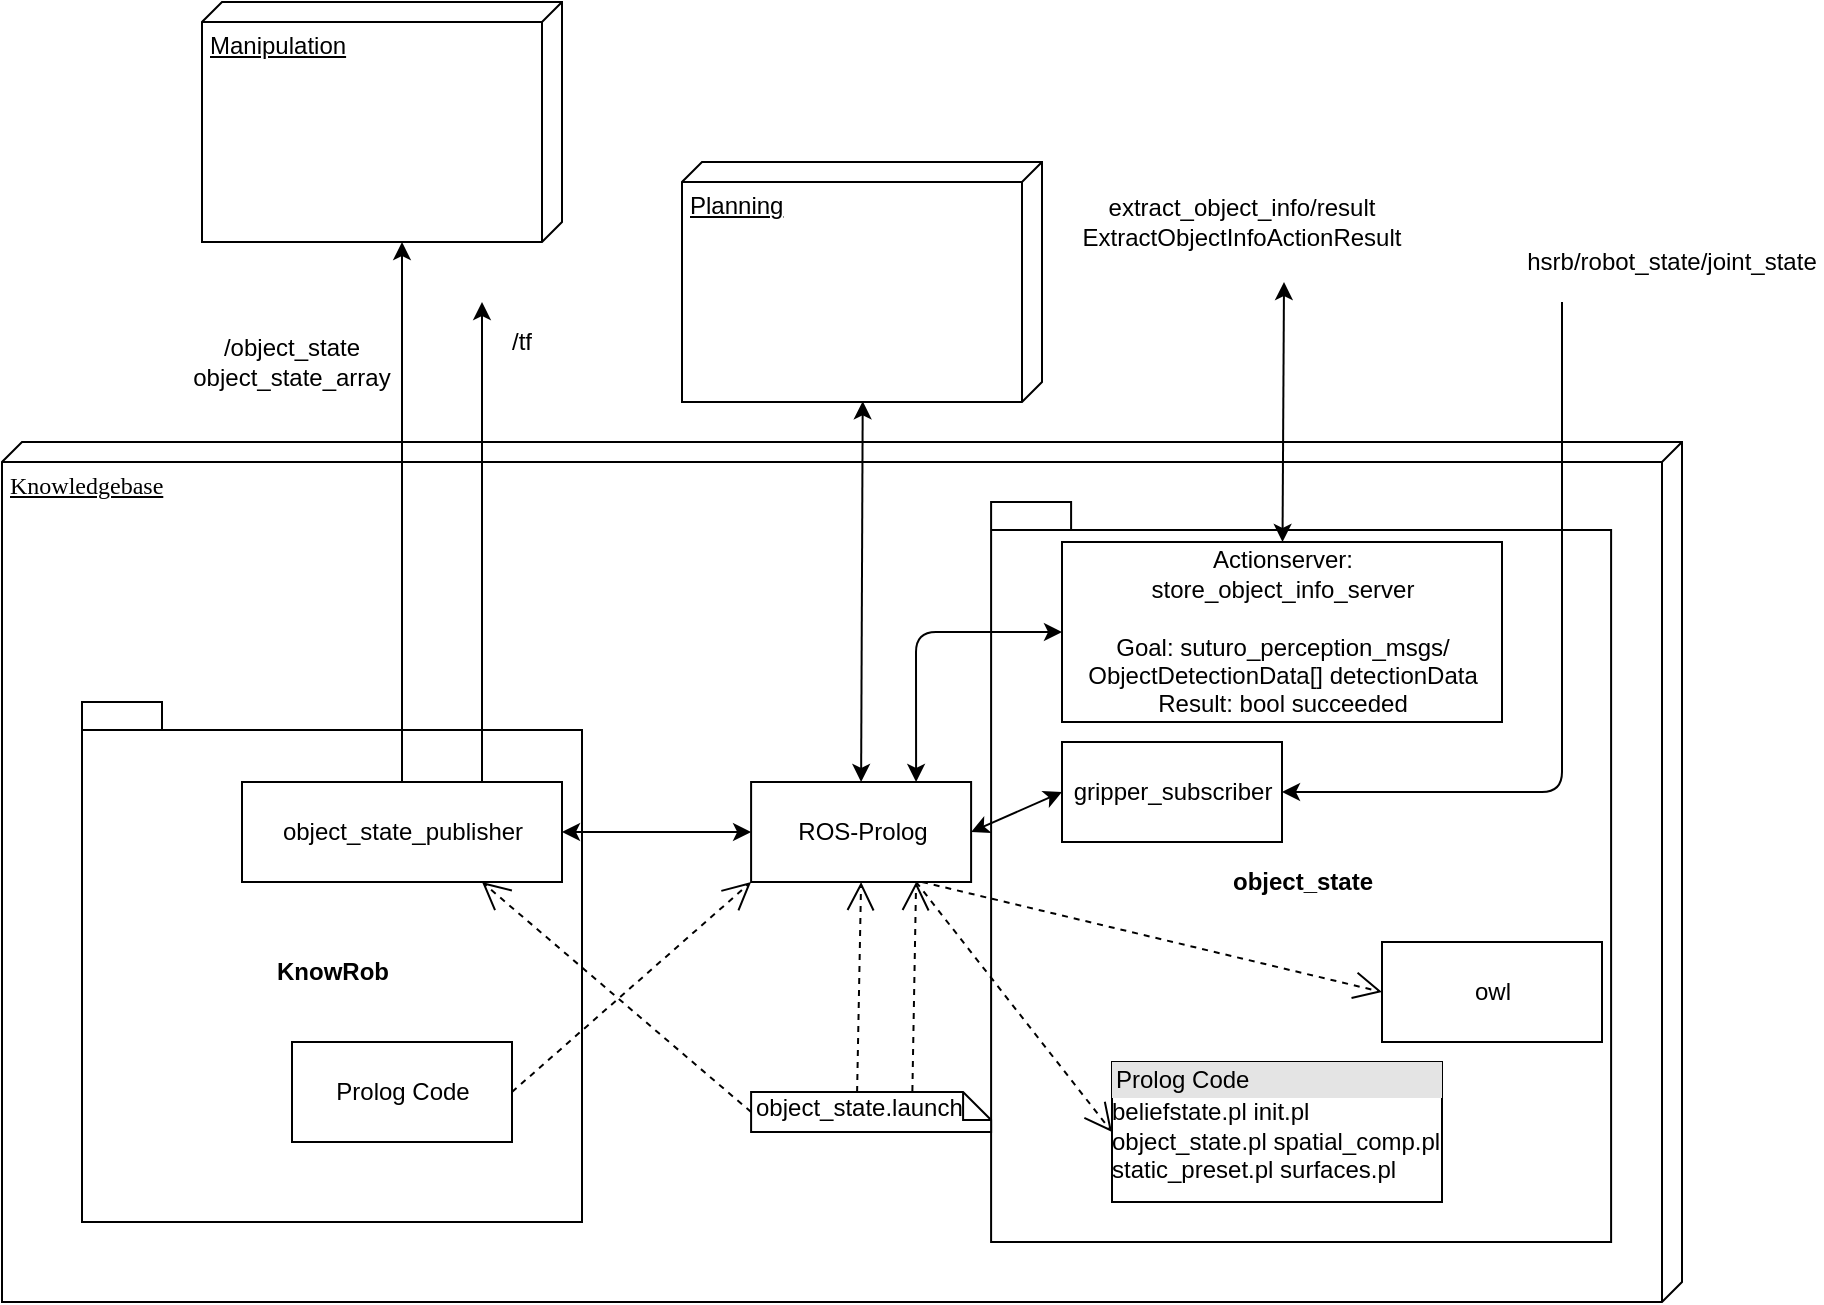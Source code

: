 <mxfile version="12.5.5" type="device"><diagram name="Page-1" id="5f0bae14-7c28-e335-631c-24af17079c00"><mxGraphModel dx="1373" dy="807" grid="1" gridSize="10" guides="1" tooltips="1" connect="1" arrows="1" fold="1" page="1" pageScale="1" pageWidth="1100" pageHeight="850" background="#ffffff" math="0" shadow="0"><root><mxCell id="0"/><mxCell id="1" parent="0"/><mxCell id="39150e848f15840c-1" value="Knowledgebase" style="verticalAlign=top;align=left;spacingTop=8;spacingLeft=2;spacingRight=12;shape=cube;size=10;direction=south;fontStyle=4;html=1;rounded=0;shadow=0;comic=0;labelBackgroundColor=none;strokeWidth=1;fontFamily=Verdana;fontSize=12" parent="1" vertex="1"><mxGeometry x="120" y="370" width="840" height="430" as="geometry"/></mxCell><mxCell id="J4PczT1_aH97E_ln1lu--3" value="ROS-Prolog" style="html=1;" parent="1" vertex="1"><mxGeometry x="494.55" y="540" width="110" height="50" as="geometry"/></mxCell><mxCell id="J4PczT1_aH97E_ln1lu--4" value="KnowRob&lt;br&gt;" style="shape=folder;fontStyle=1;spacingTop=10;tabWidth=40;tabHeight=14;tabPosition=left;html=1;" parent="1" vertex="1"><mxGeometry x="160" y="500" width="250" height="260" as="geometry"/></mxCell><mxCell id="J4PczT1_aH97E_ln1lu--5" value="object_state_publisher" style="html=1;" parent="1" vertex="1"><mxGeometry x="240" y="540" width="160" height="50" as="geometry"/></mxCell><mxCell id="J4PczT1_aH97E_ln1lu--6" value="" style="endArrow=classic;html=1;exitX=0.75;exitY=0;exitDx=0;exitDy=0;" parent="1" source="J4PczT1_aH97E_ln1lu--5" edge="1"><mxGeometry width="50" height="50" relative="1" as="geometry"><mxPoint x="120" y="870" as="sourcePoint"/><mxPoint x="360" y="300" as="targetPoint"/><Array as="points"><mxPoint x="360" y="460"/></Array></mxGeometry></mxCell><mxCell id="J4PczT1_aH97E_ln1lu--7" value="/tf" style="text;html=1;strokeColor=none;fillColor=none;align=center;verticalAlign=middle;whiteSpace=wrap;rounded=0;" parent="1" vertex="1"><mxGeometry x="360" y="310" width="40" height="20" as="geometry"/></mxCell><mxCell id="J4PczT1_aH97E_ln1lu--8" value="" style="endArrow=classic;html=1;exitX=0.5;exitY=0;exitDx=0;exitDy=0;" parent="1" source="J4PczT1_aH97E_ln1lu--5" edge="1"><mxGeometry width="50" height="50" relative="1" as="geometry"><mxPoint x="120" y="870" as="sourcePoint"/><mxPoint x="320" y="270" as="targetPoint"/><Array as="points"/></mxGeometry></mxCell><mxCell id="J4PczT1_aH97E_ln1lu--9" value="/object_state&lt;br&gt;object_state_array" style="text;html=1;strokeColor=none;fillColor=none;align=center;verticalAlign=middle;whiteSpace=wrap;rounded=0;" parent="1" vertex="1"><mxGeometry x="210" y="320" width="110" height="20" as="geometry"/></mxCell><mxCell id="J4PczT1_aH97E_ln1lu--13" value="Manipulation" style="verticalAlign=top;align=left;spacingTop=8;spacingLeft=2;spacingRight=12;shape=cube;size=10;direction=south;fontStyle=4;html=1;" parent="1" vertex="1"><mxGeometry x="220" y="150" width="180" height="120" as="geometry"/></mxCell><mxCell id="J4PczT1_aH97E_ln1lu--15" value="Planning" style="verticalAlign=top;align=left;spacingTop=8;spacingLeft=2;spacingRight=12;shape=cube;size=10;direction=south;fontStyle=4;html=1;" parent="1" vertex="1"><mxGeometry x="460" y="230" width="180" height="120" as="geometry"/></mxCell><mxCell id="J4PczT1_aH97E_ln1lu--16" value="" style="endArrow=classic;startArrow=classic;html=1;entryX=0.997;entryY=0.498;entryDx=0;entryDy=0;entryPerimeter=0;exitX=0.5;exitY=0;exitDx=0;exitDy=0;" parent="1" source="J4PczT1_aH97E_ln1lu--3" target="J4PczT1_aH97E_ln1lu--15" edge="1"><mxGeometry width="50" height="50" relative="1" as="geometry"><mxPoint x="120" y="870" as="sourcePoint"/><mxPoint x="170" y="820" as="targetPoint"/></mxGeometry></mxCell><mxCell id="J4PczT1_aH97E_ln1lu--18" value="" style="endArrow=classic;startArrow=classic;html=1;entryX=0;entryY=0.5;entryDx=0;entryDy=0;exitX=1;exitY=0.5;exitDx=0;exitDy=0;" parent="1" source="J4PczT1_aH97E_ln1lu--5" target="J4PczT1_aH97E_ln1lu--3" edge="1"><mxGeometry width="50" height="50" relative="1" as="geometry"><mxPoint x="120" y="870" as="sourcePoint"/><mxPoint x="170" y="820" as="targetPoint"/></mxGeometry></mxCell><mxCell id="J4PczT1_aH97E_ln1lu--22" value="object_state" style="shape=folder;fontStyle=1;spacingTop=10;tabWidth=40;tabHeight=14;tabPosition=left;html=1;" parent="1" vertex="1"><mxGeometry x="614.55" y="400" width="310" height="370" as="geometry"/></mxCell><mxCell id="J4PczT1_aH97E_ln1lu--10" value="&lt;div&gt;Actionserver:&lt;/div&gt;&lt;div&gt;&lt;span class=&quot;blob-code-inner blob-code-marker&quot;&gt;&lt;span class=&quot;pl-s&quot;&gt;&lt;span class=&quot;pl-pds&quot;&gt;&lt;/span&gt;store_object_info_server&lt;span class=&quot;pl-pds&quot;&gt;&lt;br&gt;&lt;/span&gt;&lt;/span&gt;&lt;/span&gt;&lt;/div&gt;&lt;div&gt;&lt;br&gt;&lt;/div&gt;&lt;div&gt;Goal: suturo_perception_msgs/&lt;/div&gt;&lt;div&gt;ObjectDetectionData[] detectionData&lt;br&gt;&lt;span class=&quot;blob-code-inner blob-code-marker&quot;&gt;&lt;span class=&quot;pl-s&quot;&gt;&lt;span class=&quot;pl-pds&quot;&gt;&lt;/span&gt;&lt;/span&gt;&lt;/span&gt;&lt;/div&gt;Result: bool succeeded" style="html=1;" parent="1" vertex="1"><mxGeometry x="650" y="420" width="220" height="90" as="geometry"/></mxCell><mxCell id="J4PczT1_aH97E_ln1lu--12" value="" style="endArrow=classic;html=1;startArrow=classic;startFill=1;" parent="1" target="J4PczT1_aH97E_ln1lu--10" edge="1"><mxGeometry width="50" height="50" relative="1" as="geometry"><mxPoint x="761" y="290" as="sourcePoint"/><mxPoint x="170" y="820" as="targetPoint"/></mxGeometry></mxCell><mxCell id="J4PczT1_aH97E_ln1lu--11" value="" style="endArrow=classic;startArrow=classic;html=1;entryX=0;entryY=0.5;entryDx=0;entryDy=0;exitX=0.75;exitY=0;exitDx=0;exitDy=0;" parent="1" source="J4PczT1_aH97E_ln1lu--3" target="J4PczT1_aH97E_ln1lu--10" edge="1"><mxGeometry width="50" height="50" relative="1" as="geometry"><mxPoint x="120" y="870" as="sourcePoint"/><mxPoint x="170" y="820" as="targetPoint"/><Array as="points"><mxPoint x="577" y="465"/></Array></mxGeometry></mxCell><mxCell id="J4PczT1_aH97E_ln1lu--24" value="object_state.launch" style="shape=note;whiteSpace=wrap;html=1;size=14;verticalAlign=top;align=left;spacingTop=-6;" parent="1" vertex="1"><mxGeometry x="494.55" y="695" width="120" height="20" as="geometry"/></mxCell><mxCell id="J4PczT1_aH97E_ln1lu--27" value="&lt;div style=&quot;box-sizing: border-box ; width: 100% ; background: #e4e4e4 ; padding: 2px&quot;&gt;Prolog Code&lt;/div&gt;beliefstate.pl init.pl&lt;br&gt;object_state.pl spatial_comp.pl&lt;br&gt;static_preset.pl surfaces.pl" style="verticalAlign=top;align=left;overflow=fill;html=1;" parent="1" vertex="1"><mxGeometry x="675" y="680" width="165" height="70" as="geometry"/></mxCell><mxCell id="J4PczT1_aH97E_ln1lu--28" value="" style="endArrow=open;endSize=12;dashed=1;html=1;entryX=0.75;entryY=1;entryDx=0;entryDy=0;exitX=0;exitY=0.5;exitDx=0;exitDy=0;exitPerimeter=0;" parent="1" source="J4PczT1_aH97E_ln1lu--24" target="J4PczT1_aH97E_ln1lu--5" edge="1"><mxGeometry x="-0.286" y="-43" width="160" relative="1" as="geometry"><mxPoint x="120" y="820" as="sourcePoint"/><mxPoint x="280" y="820" as="targetPoint"/><mxPoint as="offset"/></mxGeometry></mxCell><mxCell id="J4PczT1_aH97E_ln1lu--30" value="" style="endArrow=open;endSize=12;dashed=1;html=1;entryX=0.5;entryY=1;entryDx=0;entryDy=0;exitX=0;exitY=0;exitDx=53;exitDy=0;exitPerimeter=0;" parent="1" source="J4PczT1_aH97E_ln1lu--24" target="J4PczT1_aH97E_ln1lu--3" edge="1"><mxGeometry x="0.273" y="39" width="160" relative="1" as="geometry"><mxPoint x="120" y="820" as="sourcePoint"/><mxPoint x="280" y="820" as="targetPoint"/><mxPoint as="offset"/></mxGeometry></mxCell><mxCell id="J4PczT1_aH97E_ln1lu--31" value="gripper_subscriber" style="html=1;" parent="1" vertex="1"><mxGeometry x="650" y="520" width="110" height="50" as="geometry"/></mxCell><mxCell id="J4PczT1_aH97E_ln1lu--32" value="" style="endArrow=classic;startArrow=classic;html=1;entryX=0;entryY=0.5;entryDx=0;entryDy=0;exitX=1;exitY=0.5;exitDx=0;exitDy=0;" parent="1" source="J4PczT1_aH97E_ln1lu--3" target="J4PczT1_aH97E_ln1lu--31" edge="1"><mxGeometry width="50" height="50" relative="1" as="geometry"><mxPoint x="120" y="870" as="sourcePoint"/><mxPoint x="170" y="820" as="targetPoint"/></mxGeometry></mxCell><mxCell id="J4PczT1_aH97E_ln1lu--33" value="" style="endArrow=classic;html=1;entryX=1;entryY=0.5;entryDx=0;entryDy=0;" parent="1" target="J4PczT1_aH97E_ln1lu--31" edge="1"><mxGeometry width="50" height="50" relative="1" as="geometry"><mxPoint x="900" y="300" as="sourcePoint"/><mxPoint x="170" y="820" as="targetPoint"/><Array as="points"><mxPoint x="900" y="545"/></Array></mxGeometry></mxCell><mxCell id="J4PczT1_aH97E_ln1lu--34" value="" style="endArrow=open;endSize=12;dashed=1;html=1;entryX=0.75;entryY=1;entryDx=0;entryDy=0;exitX=0.672;exitY=-0.026;exitDx=0;exitDy=0;exitPerimeter=0;" parent="1" source="J4PczT1_aH97E_ln1lu--24" target="J4PczT1_aH97E_ln1lu--3" edge="1"><mxGeometry x="-1" y="-130" width="160" relative="1" as="geometry"><mxPoint x="120" y="820" as="sourcePoint"/><mxPoint x="280" y="820" as="targetPoint"/><mxPoint x="-95" y="123" as="offset"/></mxGeometry></mxCell><mxCell id="J4PczT1_aH97E_ln1lu--35" value="" style="endArrow=open;endSize=12;dashed=1;html=1;exitX=0.75;exitY=1;exitDx=0;exitDy=0;entryX=0;entryY=0.5;entryDx=0;entryDy=0;" parent="1" source="J4PczT1_aH97E_ln1lu--3" target="J4PczT1_aH97E_ln1lu--27" edge="1"><mxGeometry x="-1" y="-335" width="160" relative="1" as="geometry"><mxPoint x="120" y="820" as="sourcePoint"/><mxPoint x="580" y="650" as="targetPoint"/><mxPoint x="146" y="261" as="offset"/></mxGeometry></mxCell><mxCell id="J4PczT1_aH97E_ln1lu--36" value="owl" style="html=1;" parent="1" vertex="1"><mxGeometry x="810" y="620" width="110" height="50" as="geometry"/></mxCell><mxCell id="J4PczT1_aH97E_ln1lu--37" value="" style="endArrow=open;endSize=12;dashed=1;html=1;entryX=0;entryY=0.5;entryDx=0;entryDy=0;" parent="1" target="J4PczT1_aH97E_ln1lu--36" edge="1"><mxGeometry x="1" y="220" width="160" relative="1" as="geometry"><mxPoint x="580" y="590" as="sourcePoint"/><mxPoint x="280" y="820" as="targetPoint"/><mxPoint x="169" y="214" as="offset"/></mxGeometry></mxCell><mxCell id="J4PczT1_aH97E_ln1lu--39" value="Prolog Code" style="html=1;" parent="1" vertex="1"><mxGeometry x="265" y="670" width="110" height="50" as="geometry"/></mxCell><mxCell id="J4PczT1_aH97E_ln1lu--40" value="" style="endArrow=open;endSize=12;dashed=1;html=1;entryX=0;entryY=1;entryDx=0;entryDy=0;exitX=1;exitY=0.5;exitDx=0;exitDy=0;" parent="1" source="J4PczT1_aH97E_ln1lu--39" target="J4PczT1_aH97E_ln1lu--3" edge="1"><mxGeometry x="-0.911" y="-170" width="160" relative="1" as="geometry"><mxPoint x="120" y="820" as="sourcePoint"/><mxPoint x="280" y="820" as="targetPoint"/><Array as="points"/><mxPoint as="offset"/></mxGeometry></mxCell><mxCell id="J4PczT1_aH97E_ln1lu--41" value="hsrb/robot_state/joint_state" style="text;html=1;strokeColor=none;fillColor=none;align=center;verticalAlign=middle;whiteSpace=wrap;rounded=0;" parent="1" vertex="1"><mxGeometry x="880" y="270" width="150" height="20" as="geometry"/></mxCell><mxCell id="J4PczT1_aH97E_ln1lu--45" value="extract_object_info/result&lt;br&gt;ExtractObjectInfoActionResult" style="text;html=1;strokeColor=none;fillColor=none;align=center;verticalAlign=middle;whiteSpace=wrap;rounded=0;" parent="1" vertex="1"><mxGeometry x="670" y="250" width="140" height="20" as="geometry"/></mxCell></root></mxGraphModel></diagram></mxfile>